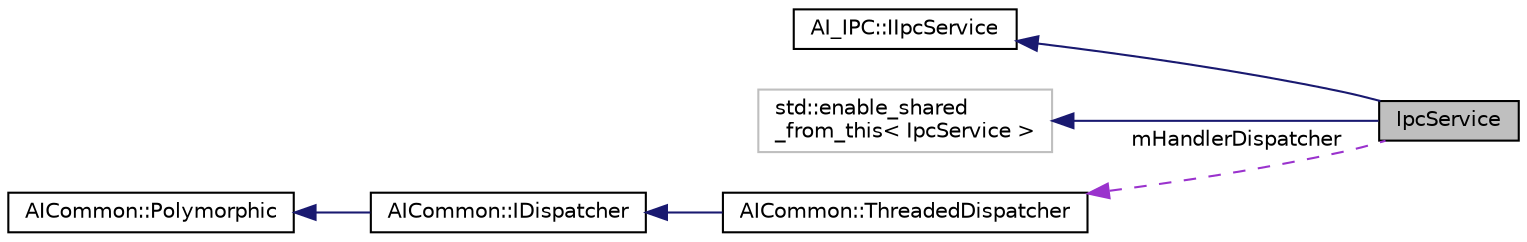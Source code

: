 digraph "IpcService"
{
 // LATEX_PDF_SIZE
  edge [fontname="Helvetica",fontsize="10",labelfontname="Helvetica",labelfontsize="10"];
  node [fontname="Helvetica",fontsize="10",shape=record];
  rankdir="LR";
  Node1 [label="IpcService",height=0.2,width=0.4,color="black", fillcolor="grey75", style="filled", fontcolor="black",tooltip=" "];
  Node2 -> Node1 [dir="back",color="midnightblue",fontsize="10",style="solid",fontname="Helvetica"];
  Node2 [label="AI_IPC::IIpcService",height=0.2,width=0.4,color="black", fillcolor="white", style="filled",URL="$classAI__IPC_1_1IIpcService.html",tooltip="IPC service that enables us to invoke remote method and emit signals as well as to handle incoming me..."];
  Node3 -> Node1 [dir="back",color="midnightblue",fontsize="10",style="solid",fontname="Helvetica"];
  Node3 [label="std::enable_shared\l_from_this\< IpcService \>",height=0.2,width=0.4,color="grey75", fillcolor="white", style="filled",tooltip=" "];
  Node4 -> Node1 [dir="back",color="darkorchid3",fontsize="10",style="dashed",label=" mHandlerDispatcher" ,fontname="Helvetica"];
  Node4 [label="AICommon::ThreadedDispatcher",height=0.2,width=0.4,color="black", fillcolor="white", style="filled",URL="$classAICommon_1_1ThreadedDispatcher.html",tooltip="A dispatcher that does all the work on a single, separate thread started in constructor."];
  Node5 -> Node4 [dir="back",color="midnightblue",fontsize="10",style="solid",fontname="Helvetica"];
  Node5 [label="AICommon::IDispatcher",height=0.2,width=0.4,color="black", fillcolor="white", style="filled",URL="$classAICommon_1_1IDispatcher.html",tooltip="A dispatcher interface."];
  Node6 -> Node5 [dir="back",color="midnightblue",fontsize="10",style="solid",fontname="Helvetica"];
  Node6 [label="AICommon::Polymorphic",height=0.2,width=0.4,color="black", fillcolor="white", style="filled",URL="$classAICommon_1_1Polymorphic.html",tooltip="Inherit from this from all types that have virtual functions."];
}

